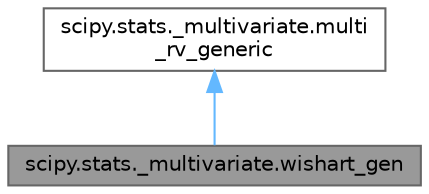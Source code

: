 digraph "scipy.stats._multivariate.wishart_gen"
{
 // LATEX_PDF_SIZE
  bgcolor="transparent";
  edge [fontname=Helvetica,fontsize=10,labelfontname=Helvetica,labelfontsize=10];
  node [fontname=Helvetica,fontsize=10,shape=box,height=0.2,width=0.4];
  Node1 [id="Node000001",label="scipy.stats._multivariate.wishart_gen",height=0.2,width=0.4,color="gray40", fillcolor="grey60", style="filled", fontcolor="black",tooltip=" "];
  Node2 -> Node1 [id="edge2_Node000001_Node000002",dir="back",color="steelblue1",style="solid",tooltip=" "];
  Node2 [id="Node000002",label="scipy.stats._multivariate.multi\l_rv_generic",height=0.2,width=0.4,color="gray40", fillcolor="white", style="filled",URL="$d8/ddb/classscipy_1_1stats_1_1__multivariate_1_1multi__rv__generic.html",tooltip=" "];
}
